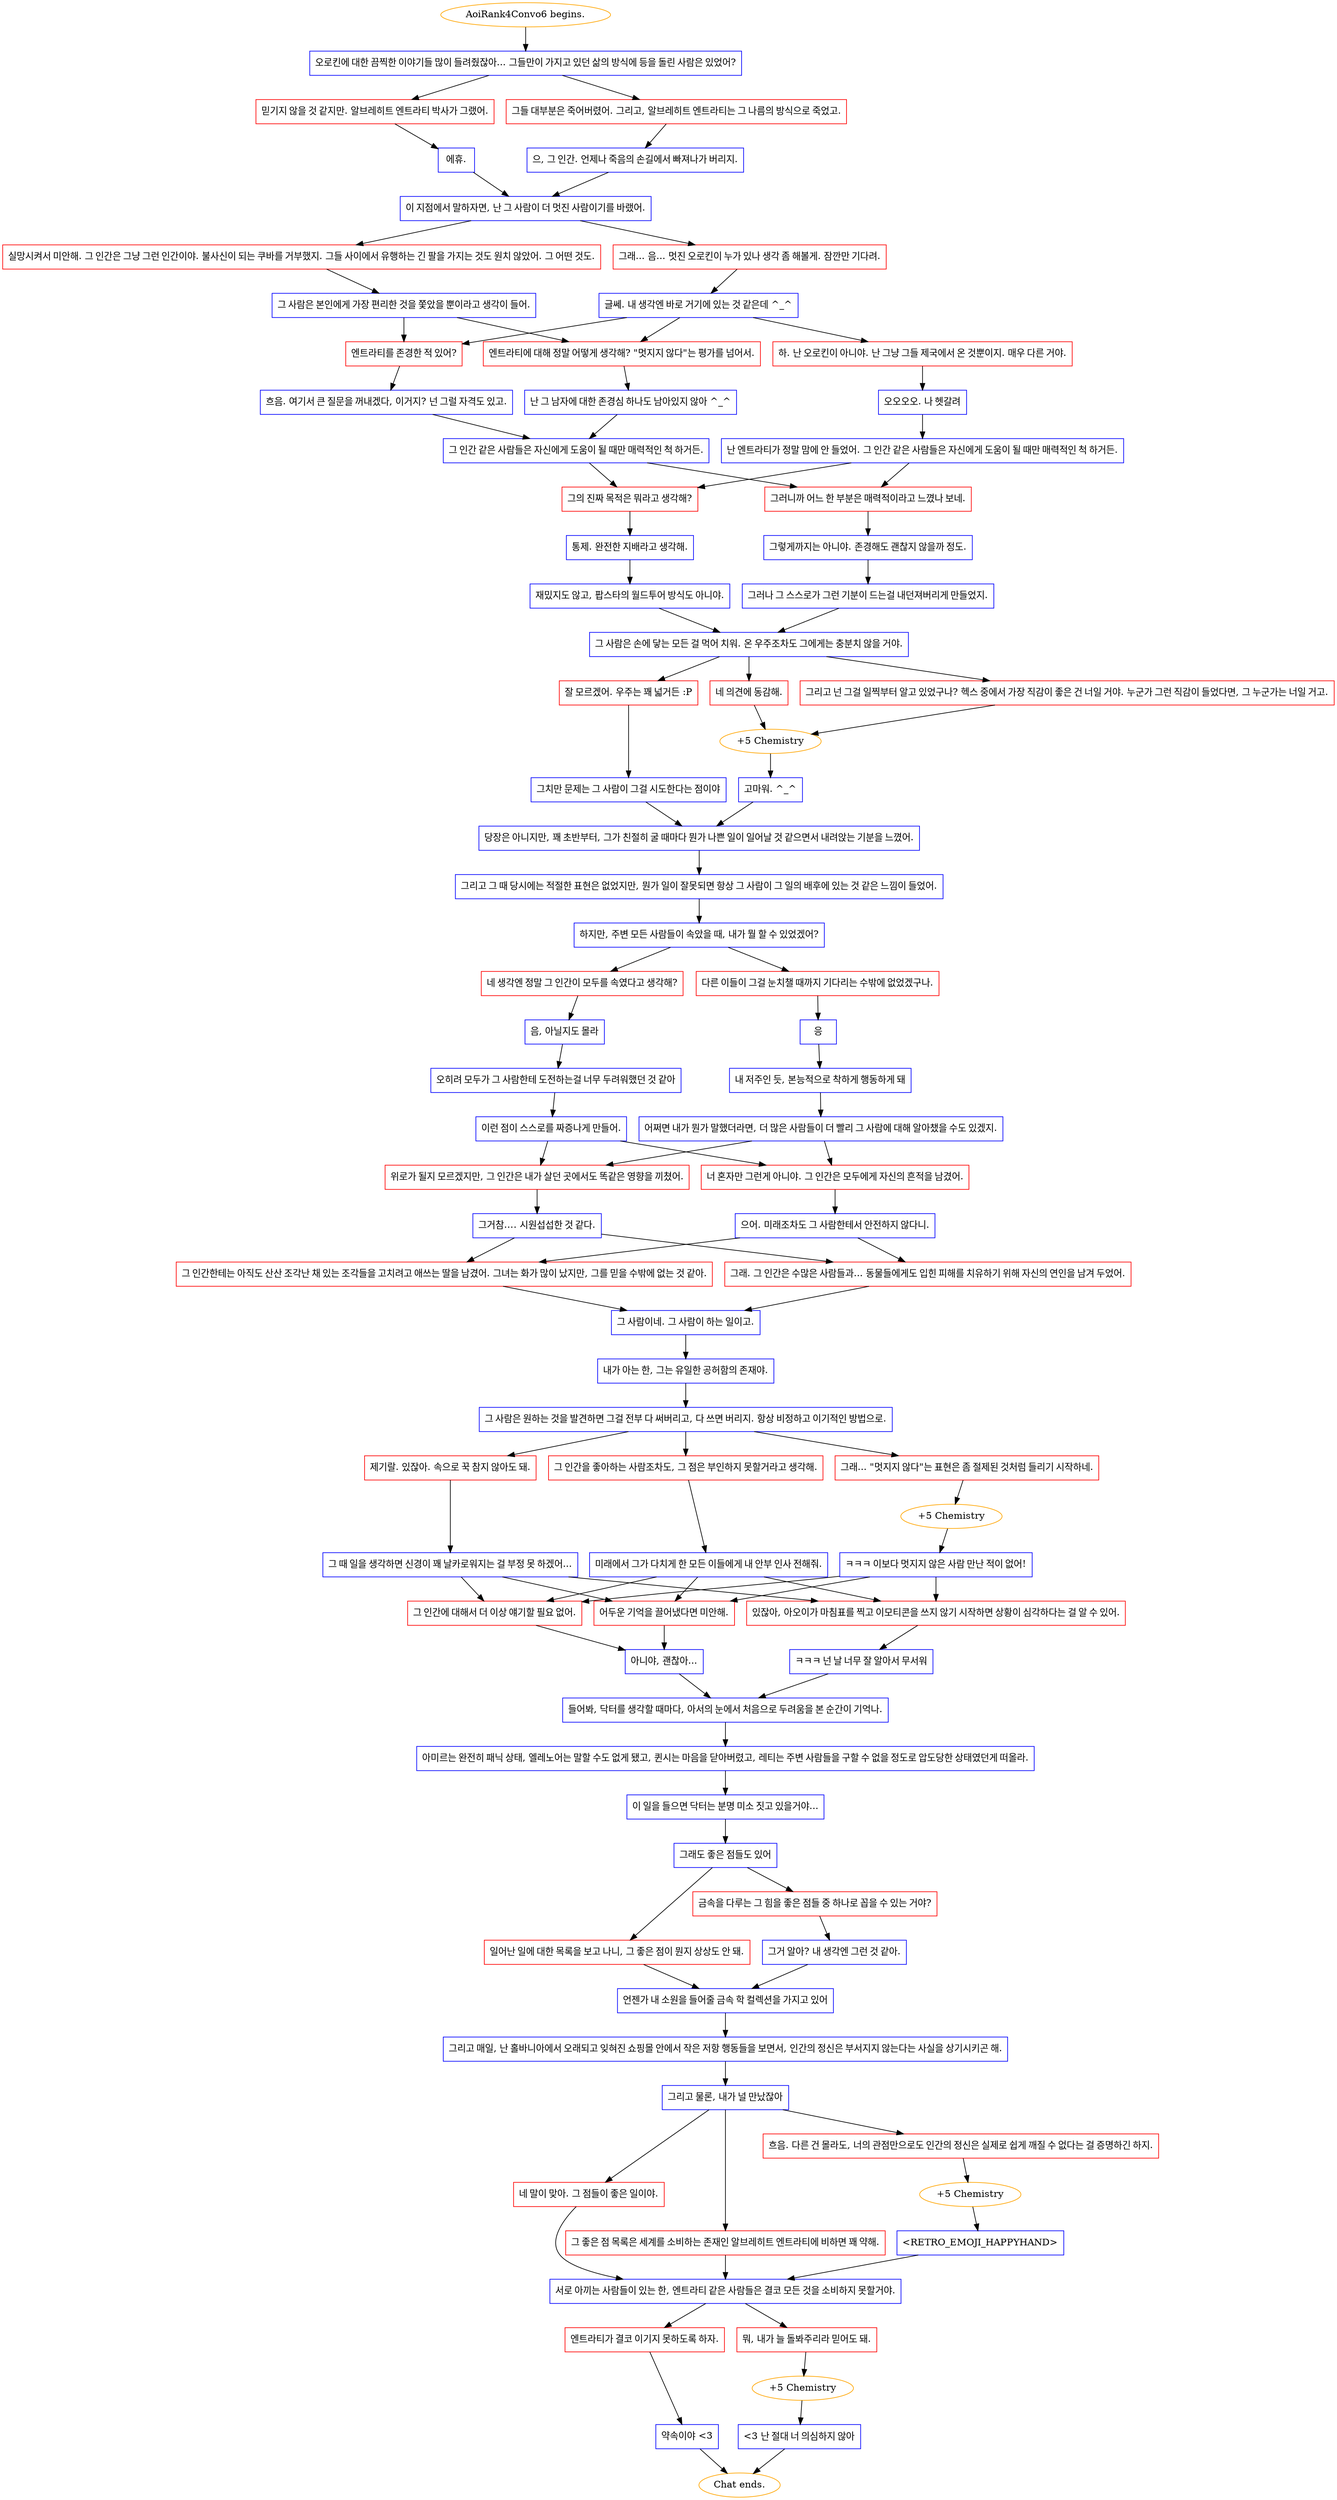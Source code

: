 digraph {
	"AoiRank4Convo6 begins." [color=orange];
		"AoiRank4Convo6 begins." -> j1445723864;
	j1445723864 [label="오로킨에 대한 끔찍한 이야기들 많이 들려줬잖아... 그들만이 가지고 있던 삶의 방식에 등을 돌린 사람은 있었어?",shape=box,color=blue];
		j1445723864 -> j2130550759;
		j1445723864 -> j102927988;
	j2130550759 [label="믿기지 않을 것 같지만. 알브레히트 엔트라티 박사가 그랬어.",shape=box,color=red];
		j2130550759 -> j1881621669;
	j102927988 [label="그들 대부분은 죽어버렸어. 그리고, 알브레히트 엔트라티는 그 나름의 방식으로 죽었고.",shape=box,color=red];
		j102927988 -> j3165920388;
	j1881621669 [label="에휴.",shape=box,color=blue];
		j1881621669 -> j2754897181;
	j3165920388 [label="으, 그 인간. 언제나 죽음의 손길에서 빠져나가 버리지.",shape=box,color=blue];
		j3165920388 -> j2754897181;
	j2754897181 [label="이 지점에서 말하자면, 난 그 사람이 더 멋진 사람이기를 바랬어.",shape=box,color=blue];
		j2754897181 -> j604895740;
		j2754897181 -> j3055140870;
	j604895740 [label="실망시켜서 미안해. 그 인간은 그냥 그런 인간이야. 불사신이 되는 쿠바를 거부했지. 그들 사이에서 유행하는 긴 팔을 가지는 것도 원치 않았어. 그 어떤 것도.",shape=box,color=red];
		j604895740 -> j3894686475;
	j3055140870 [label="그래... 음... 멋진 오로킨이 누가 있나 생각 좀 해볼게. 잠깐만 기다려.",shape=box,color=red];
		j3055140870 -> j3216222874;
	j3894686475 [label="그 사람은 본인에게 가장 편리한 것을 쫓았을 뿐이라고 생각이 들어.",shape=box,color=blue];
		j3894686475 -> j2666255198;
		j3894686475 -> j102345473;
	j3216222874 [label="글쎄. 내 생각엔 바로 거기에 있는 것 같은데 ^_^",shape=box,color=blue];
		j3216222874 -> j2666255198;
		j3216222874 -> j102345473;
		j3216222874 -> j1521709523;
	j2666255198 [label="엔트라티를 존경한 적 있어?",shape=box,color=red];
		j2666255198 -> j2207029514;
	j102345473 [label="엔트라티에 대해 정말 어떻게 생각해? \"멋지지 않다\"는 평가를 넘어서.",shape=box,color=red];
		j102345473 -> j3435443894;
	j1521709523 [label="하. 난 오로킨이 아니야. 난 그냥 그들 제국에서 온 것뿐이지. 매우 다른 거야.",shape=box,color=red];
		j1521709523 -> j3772243293;
	j2207029514 [label="흐음. 여기서 큰 질문을 꺼내겠다, 이거지? 넌 그럴 자격도 있고.",shape=box,color=blue];
		j2207029514 -> j3951866407;
	j3435443894 [label="난 그 남자에 대한 존경심 하나도 남아있지 않아 ^_^",shape=box,color=blue];
		j3435443894 -> j3951866407;
	j3772243293 [label="오오오오. 나 헷갈려",shape=box,color=blue];
		j3772243293 -> j1341117748;
	j3951866407 [label="그 인간 같은 사람들은 자신에게 도움이 될 때만 매력적인 척 하거든.",shape=box,color=blue];
		j3951866407 -> j1288764525;
		j3951866407 -> j956774359;
	j1341117748 [label="난 엔트라티가 정말 맘에 안 들었어. 그 인간 같은 사람들은 자신에게 도움이 될 때만 매력적인 척 하거든.",shape=box,color=blue];
		j1341117748 -> j1288764525;
		j1341117748 -> j956774359;
	j1288764525 [label="그의 진짜 목적은 뭐라고 생각해?",shape=box,color=red];
		j1288764525 -> j3004065569;
	j956774359 [label="그러니까 어느 한 부분은 매력적이라고 느꼈나 보네.",shape=box,color=red];
		j956774359 -> j2533274613;
	j3004065569 [label="통제. 완전한 지배라고 생각해.",shape=box,color=blue];
		j3004065569 -> j322554344;
	j2533274613 [label="그렇게까지는 아니야. 존경해도 괜찮지 않을까 정도.",shape=box,color=blue];
		j2533274613 -> j1314860420;
	j322554344 [label="재밌지도 않고, 팝스타의 월드투어 방식도 아니야.",shape=box,color=blue];
		j322554344 -> j655371724;
	j1314860420 [label="그러나 그 스스로가 그런 기분이 드는걸 내던져버리게 만들었지.",shape=box,color=blue];
		j1314860420 -> j655371724;
	j655371724 [label="그 사람은 손에 닿는 모든 걸 먹어 치워. 온 우주조차도 그에게는 충분치 않을 거야.",shape=box,color=blue];
		j655371724 -> j2951471162;
		j655371724 -> j1417027423;
		j655371724 -> j1776281449;
	j2951471162 [label="그리고 넌 그걸 일찍부터 알고 있었구나? 헥스 중에서 가장 직감이 좋은 건 너일 거야. 누군가 그런 직감이 들었다면, 그 누군가는 너일 거고.",shape=box,color=red];
		j2951471162 -> j3131052905;
	j1417027423 [label="네 의견에 동감해.",shape=box,color=red];
		j1417027423 -> j3131052905;
	j1776281449 [label="잘 모르겠어. 우주는 꽤 넓거든 :P",shape=box,color=red];
		j1776281449 -> j659844488;
	j3131052905 [label="+5 Chemistry",color=orange];
		j3131052905 -> j4040299388;
	j659844488 [label="그치만 문제는 그 사람이 그걸 시도한다는 점이야",shape=box,color=blue];
		j659844488 -> j3364935158;
	j4040299388 [label="고마워. ^_^",shape=box,color=blue];
		j4040299388 -> j3364935158;
	j3364935158 [label="당장은 아니지만, 꽤 초반부터, 그가 친절히 굴 때마다 뭔가 나쁜 일이 일어날 것 같으면서 내려앉는 기분을 느꼈어.",shape=box,color=blue];
		j3364935158 -> j1847142588;
	j1847142588 [label="그리고 그 때 당시에는 적절한 표현은 없었지만, 뭔가 일이 잘못되면 항상 그 사람이 그 일의 배후에 있는 것 같은 느낌이 들었어.",shape=box,color=blue];
		j1847142588 -> j2324548141;
	j2324548141 [label="하지만, 주변 모든 사람들이 속았을 때, 내가 뭘 할 수 있었겠어?",shape=box,color=blue];
		j2324548141 -> j760509902;
		j2324548141 -> j3610898710;
	j760509902 [label="네 생각엔 정말 그 인간이 모두를 속였다고 생각해?",shape=box,color=red];
		j760509902 -> j1573603288;
	j3610898710 [label="다른 이들이 그걸 눈치챌 때까지 기다리는 수밖에 없었겠구나.",shape=box,color=red];
		j3610898710 -> j2564559433;
	j1573603288 [label="음, 아닐지도 몰라",shape=box,color=blue];
		j1573603288 -> j312287931;
	j2564559433 [label="응",shape=box,color=blue];
		j2564559433 -> j1216699153;
	j312287931 [label="오히려 모두가 그 사람한테 도전하는걸 너무 두려워했던 것 같아",shape=box,color=blue];
		j312287931 -> j878019374;
	j1216699153 [label="내 저주인 듯, 본능적으로 착하게 행동하게 돼",shape=box,color=blue];
		j1216699153 -> j864688914;
	j878019374 [label="이런 점이 스스로를 짜증나게 만들어.",shape=box,color=blue];
		j878019374 -> j2913594312;
		j878019374 -> j940492106;
	j864688914 [label="어쩌면 내가 뭔가 말했더라면, 더 많은 사람들이 더 빨리 그 사람에 대해 알아챘을 수도 있겠지.",shape=box,color=blue];
		j864688914 -> j2913594312;
		j864688914 -> j940492106;
	j2913594312 [label="위로가 될지 모르겠지만, 그 인간은 내가 살던 곳에서도 똑같은 영향을 끼쳤어.",shape=box,color=red];
		j2913594312 -> j236887496;
	j940492106 [label="너 혼자만 그런게 아니야. 그 인간은 모두에게 자신의 흔적을 남겼어.",shape=box,color=red];
		j940492106 -> j3707343773;
	j236887496 [label="그거참…. 시원섭섭한 것 같다.",shape=box,color=blue];
		j236887496 -> j173382873;
		j236887496 -> j321322617;
	j3707343773 [label="으어. 미래조차도 그 사람한테서 안전하지 않다니.",shape=box,color=blue];
		j3707343773 -> j173382873;
		j3707343773 -> j321322617;
	j173382873 [label="그 인간한테는 아직도 산산 조각난 채 있는 조각들을 고치려고 애쓰는 딸을 남겼어. 그녀는 화가 많이 났지만, 그를 믿을 수밖에 없는 것 같아.",shape=box,color=red];
		j173382873 -> j3576620887;
	j321322617 [label="그래. 그 인간은 수많은 사람들과... 동물들에게도 입힌 피해를 치유하기 위해 자신의 연인을 남겨 두었어.",shape=box,color=red];
		j321322617 -> j3576620887;
	j3576620887 [label="그 사람이네. 그 사람이 하는 일이고.",shape=box,color=blue];
		j3576620887 -> j709889387;
	j709889387 [label="내가 아는 한, 그는 유일한 공허함의 존재야.",shape=box,color=blue];
		j709889387 -> j146883615;
	j146883615 [label="그 사람은 원하는 것을 발견하면 그걸 전부 다 써버리고, 다 쓰면 버리지. 항상 비정하고 이기적인 방법으로.",shape=box,color=blue];
		j146883615 -> j2130923456;
		j146883615 -> j3234041370;
		j146883615 -> j1139787249;
	j2130923456 [label="그래... \"멋지지 않다\"는 표현은 좀 절제된 것처럼 들리기 시작하네.",shape=box,color=red];
		j2130923456 -> j327337267;
	j3234041370 [label="제기랄. 있잖아. 속으로 꾹 참지 않아도 돼.",shape=box,color=red];
		j3234041370 -> j3795200174;
	j1139787249 [label="그 인간을 좋아하는 사람조차도, 그 점은 부인하지 못할거라고 생각해.",shape=box,color=red];
		j1139787249 -> j2926490863;
	j327337267 [label="+5 Chemistry",color=orange];
		j327337267 -> j2767289432;
	j3795200174 [label="그 때 일을 생각하면 신경이 꽤 날카로워지는 걸 부정 못 하겠어...",shape=box,color=blue];
		j3795200174 -> j2055063289;
		j3795200174 -> j1877508120;
		j3795200174 -> j1194764889;
	j2926490863 [label="미래에서 그가 다치게 한 모든 이들에게 내 안부 인사 전해줘.",shape=box,color=blue];
		j2926490863 -> j2055063289;
		j2926490863 -> j1877508120;
		j2926490863 -> j1194764889;
	j2767289432 [label="ㅋㅋㅋ 이보다 멋지지 않은 사람 만난 적이 없어!",shape=box,color=blue];
		j2767289432 -> j2055063289;
		j2767289432 -> j1877508120;
		j2767289432 -> j1194764889;
	j2055063289 [label="어두운 기억을 끌어냈다면 미안해.",shape=box,color=red];
		j2055063289 -> j711306535;
	j1877508120 [label="그 인간에 대해서 더 이상 얘기할 필요 없어.",shape=box,color=red];
		j1877508120 -> j711306535;
	j1194764889 [label="있잖아, 아오이가 마침표를 찍고 이모티콘을 쓰지 않기 시작하면 상황이 심각하다는 걸 알 수 있어.",shape=box,color=red];
		j1194764889 -> j2230179778;
	j711306535 [label="아니야, 괜찮아...",shape=box,color=blue];
		j711306535 -> j384021309;
	j2230179778 [label="ㅋㅋㅋ 넌 날 너무 잘 알아서 무서워",shape=box,color=blue];
		j2230179778 -> j384021309;
	j384021309 [label="들어봐, 닥터를 생각할 때마다, 아서의 눈에서 처음으로 두려움을 본 순간이 기억나.",shape=box,color=blue];
		j384021309 -> j1498263887;
	j1498263887 [label="아미르는 완전히 패닉 상태, 엘레노어는 말할 수도 없게 됐고, 퀸시는 마음을 닫아버렸고, 레티는 주변 사람들을 구할 수 없을 정도로 압도당한 상태였던게 떠올라.",shape=box,color=blue];
		j1498263887 -> j3023308628;
	j3023308628 [label="이 일을 들으면 닥터는 분명 미소 짓고 있을거야...",shape=box,color=blue];
		j3023308628 -> j1222052214;
	j1222052214 [label="그래도 좋은 점들도 있어",shape=box,color=blue];
		j1222052214 -> j2622489927;
		j1222052214 -> j2067715445;
	j2622489927 [label="일어난 일에 대한 목록을 보고 나니, 그 좋은 점이 뭔지 상상도 안 돼.",shape=box,color=red];
		j2622489927 -> j4288129873;
	j2067715445 [label="금속을 다루는 그 힘을 좋은 점들 중 하나로 꼽을 수 있는 거야?",shape=box,color=red];
		j2067715445 -> j3012054563;
	j4288129873 [label="언젠가 내 소원을 들어줄 금속 학 컬렉션을 가지고 있어",shape=box,color=blue];
		j4288129873 -> j1284421142;
	j3012054563 [label="그거 알아? 내 생각엔 그런 것 같아.",shape=box,color=blue];
		j3012054563 -> j4288129873;
	j1284421142 [label="그리고 매일, 난 홀바니아에서 오래되고 잊혀진 쇼핑몰 안에서 작은 저항 행동들을 보면서, 인간의 정신은 부서지지 않는다는 사실을 상기시키곤 해.",shape=box,color=blue];
		j1284421142 -> j338943823;
	j338943823 [label="그리고 물론, 내가 널 만났잖아",shape=box,color=blue];
		j338943823 -> j1319129604;
		j338943823 -> j2308540343;
		j338943823 -> j1873313326;
	j1319129604 [label="흐음. 다른 건 몰라도, 너의 관점만으로도 인간의 정신은 실제로 쉽게 깨질 수 없다는 걸 증명하긴 하지.",shape=box,color=red];
		j1319129604 -> j2295289935;
	j2308540343 [label="네 말이 맞아. 그 점들이 좋은 일이야.",shape=box,color=red];
		j2308540343 -> j673488940;
	j1873313326 [label="그 좋은 점 목록은 세계를 소비하는 존재인 알브레히트 엔트라티에 비하면 꽤 약해.",shape=box,color=red];
		j1873313326 -> j673488940;
	j2295289935 [label="+5 Chemistry",color=orange];
		j2295289935 -> j3786508769;
	j673488940 [label="서로 아끼는 사람들이 있는 한, 엔트라티 같은 사람들은 결코 모든 것을 소비하지 못할거야.",shape=box,color=blue];
		j673488940 -> j549224162;
		j673488940 -> j982455426;
	j3786508769 [label="<RETRO_EMOJI_HAPPYHAND>",shape=box,color=blue];
		j3786508769 -> j673488940;
	j549224162 [label="엔트라티가 결코 이기지 못하도록 하자.",shape=box,color=red];
		j549224162 -> j4056851981;
	j982455426 [label="뭐, 내가 늘 돌봐주리라 믿어도 돼.",shape=box,color=red];
		j982455426 -> j1967878427;
	j4056851981 [label="약속이야 <3",shape=box,color=blue];
		j4056851981 -> "Chat ends.";
	j1967878427 [label="+5 Chemistry",color=orange];
		j1967878427 -> j1922635147;
	"Chat ends." [color=orange];
	j1922635147 [label="<3 난 절대 너 의심하지 않아",shape=box,color=blue];
		j1922635147 -> "Chat ends.";
}